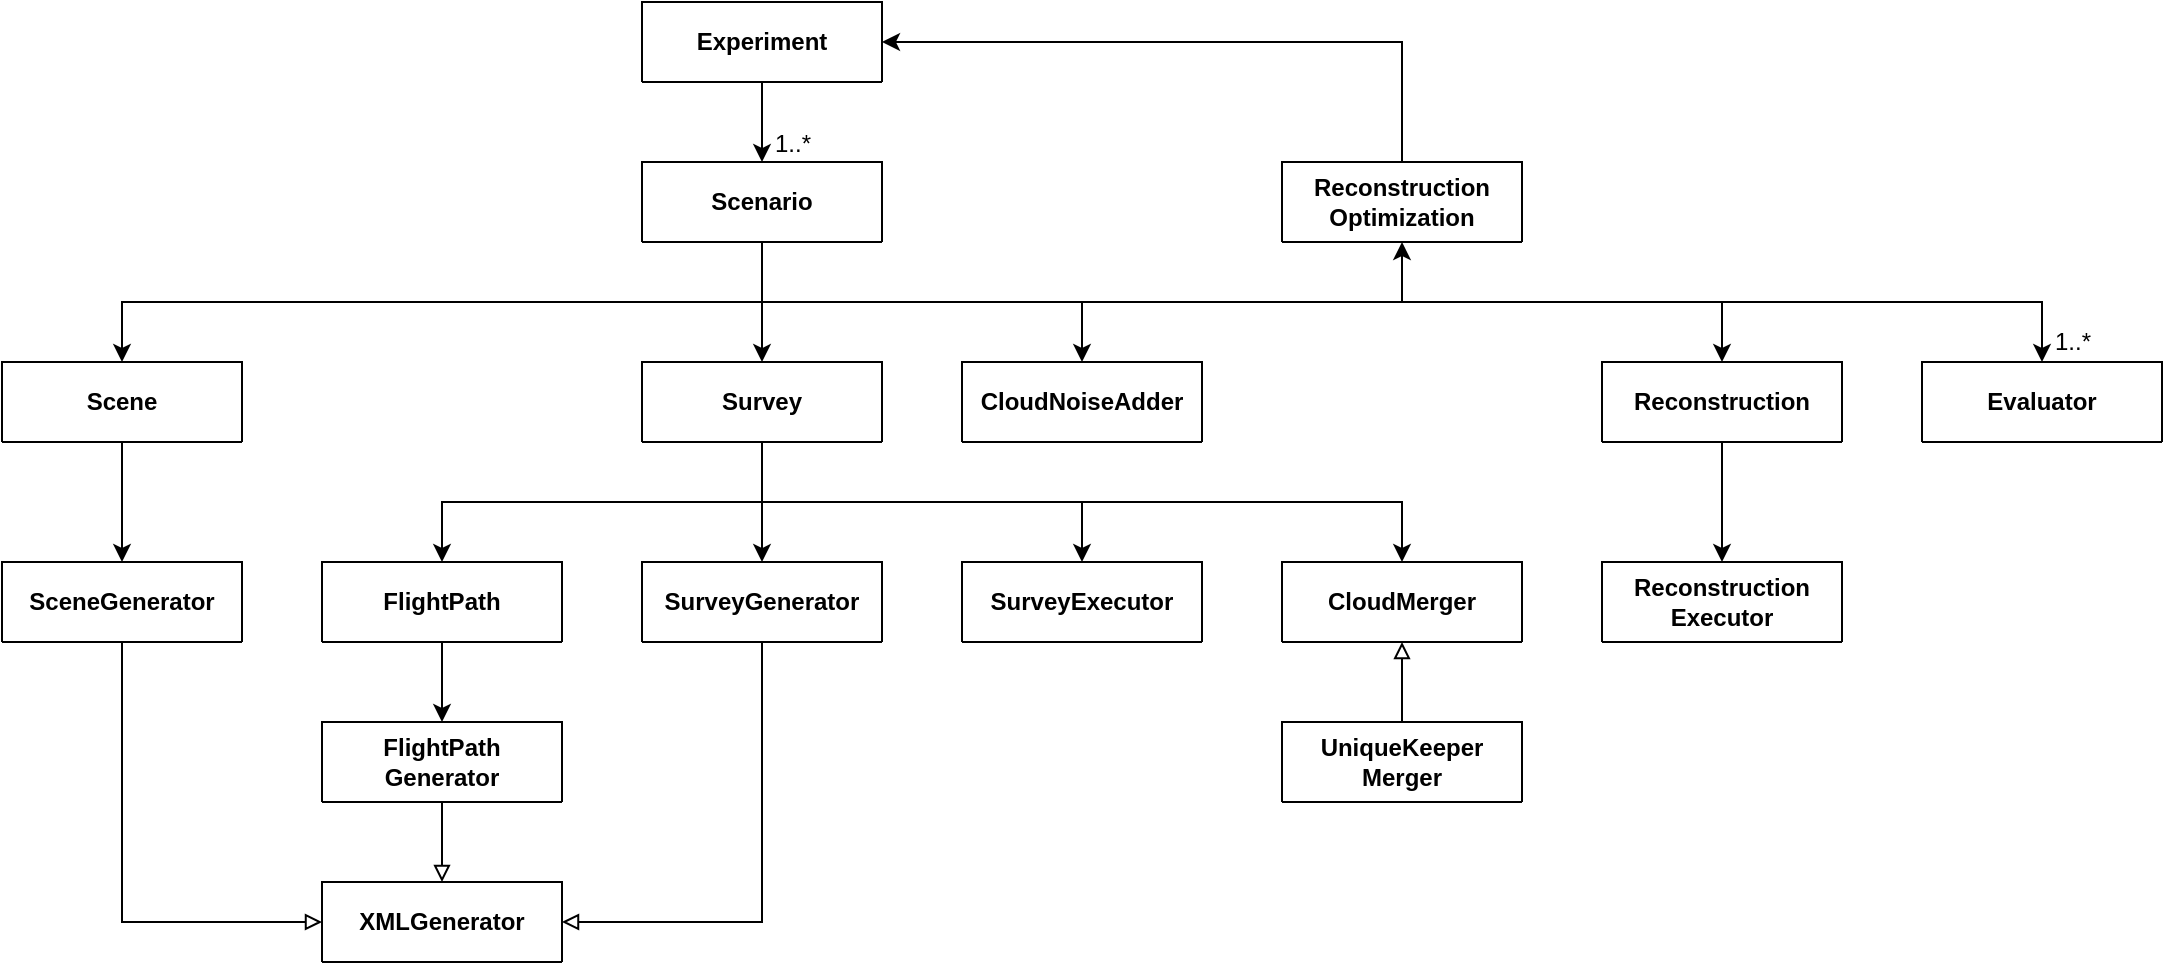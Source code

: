 <mxfile version="24.4.8" type="device">
  <diagram name="Page-1" id="EfAw8laBPQWMsCW0vwPY">
    <mxGraphModel dx="1478" dy="849" grid="1" gridSize="10" guides="1" tooltips="1" connect="1" arrows="1" fold="1" page="1" pageScale="1" pageWidth="2336" pageHeight="1654" math="0" shadow="0">
      <root>
        <mxCell id="0" />
        <mxCell id="1" parent="0" />
        <mxCell id="gplAhbZoMSeWkt-ECcsY-25" style="edgeStyle=orthogonalEdgeStyle;rounded=0;orthogonalLoop=1;jettySize=auto;html=1;" edge="1" parent="1" source="gplAhbZoMSeWkt-ECcsY-5" target="gplAhbZoMSeWkt-ECcsY-9">
          <mxGeometry relative="1" as="geometry" />
        </mxCell>
        <mxCell id="gplAhbZoMSeWkt-ECcsY-44" value="&lt;font style=&quot;font-size: 12px;&quot;&gt;1..*&lt;/font&gt;" style="edgeLabel;html=1;align=center;verticalAlign=middle;resizable=0;points=[];fontFamily=Helvetica;fontSize=11;fontColor=default;labelBackgroundColor=default;" vertex="1" connectable="0" parent="gplAhbZoMSeWkt-ECcsY-25">
          <mxGeometry x="0.763" y="1" relative="1" as="geometry">
            <mxPoint x="14" y="-5" as="offset" />
          </mxGeometry>
        </mxCell>
        <mxCell id="gplAhbZoMSeWkt-ECcsY-5" value="&lt;b&gt;Experiment&lt;/b&gt;" style="swimlane;fontStyle=0;childLayout=stackLayout;horizontal=1;startSize=40;fillColor=none;horizontalStack=0;resizeParent=1;resizeParentMax=0;resizeLast=0;collapsible=1;marginBottom=0;whiteSpace=wrap;html=1;" vertex="1" parent="1">
          <mxGeometry x="1240" y="680" width="120" height="40" as="geometry" />
        </mxCell>
        <mxCell id="gplAhbZoMSeWkt-ECcsY-26" style="edgeStyle=orthogonalEdgeStyle;rounded=0;orthogonalLoop=1;jettySize=auto;html=1;" edge="1" parent="1" source="gplAhbZoMSeWkt-ECcsY-9" target="gplAhbZoMSeWkt-ECcsY-10">
          <mxGeometry relative="1" as="geometry" />
        </mxCell>
        <mxCell id="gplAhbZoMSeWkt-ECcsY-35" style="edgeStyle=elbowEdgeStyle;rounded=0;orthogonalLoop=1;jettySize=auto;html=1;elbow=vertical;" edge="1" parent="1" source="gplAhbZoMSeWkt-ECcsY-9" target="gplAhbZoMSeWkt-ECcsY-17">
          <mxGeometry relative="1" as="geometry" />
        </mxCell>
        <mxCell id="gplAhbZoMSeWkt-ECcsY-36" style="edgeStyle=elbowEdgeStyle;rounded=0;orthogonalLoop=1;jettySize=auto;elbow=vertical;html=1;strokeColor=default;align=center;verticalAlign=middle;fontFamily=Helvetica;fontSize=11;fontColor=default;labelBackgroundColor=default;endArrow=classic;" edge="1" parent="1" source="gplAhbZoMSeWkt-ECcsY-9" target="gplAhbZoMSeWkt-ECcsY-14">
          <mxGeometry relative="1" as="geometry" />
        </mxCell>
        <mxCell id="gplAhbZoMSeWkt-ECcsY-37" style="edgeStyle=elbowEdgeStyle;rounded=0;orthogonalLoop=1;jettySize=auto;elbow=vertical;html=1;strokeColor=default;align=center;verticalAlign=middle;fontFamily=Helvetica;fontSize=11;fontColor=default;labelBackgroundColor=default;endArrow=classic;" edge="1" parent="1" source="gplAhbZoMSeWkt-ECcsY-9" target="gplAhbZoMSeWkt-ECcsY-23">
          <mxGeometry relative="1" as="geometry" />
        </mxCell>
        <mxCell id="gplAhbZoMSeWkt-ECcsY-38" style="edgeStyle=elbowEdgeStyle;rounded=0;orthogonalLoop=1;jettySize=auto;elbow=vertical;html=1;strokeColor=default;align=center;verticalAlign=middle;fontFamily=Helvetica;fontSize=11;fontColor=default;labelBackgroundColor=default;endArrow=classic;" edge="1" parent="1" source="gplAhbZoMSeWkt-ECcsY-9" target="gplAhbZoMSeWkt-ECcsY-24">
          <mxGeometry relative="1" as="geometry" />
        </mxCell>
        <mxCell id="gplAhbZoMSeWkt-ECcsY-45" value="&lt;font style=&quot;font-size: 12px;&quot;&gt;1..*&lt;/font&gt;" style="edgeLabel;html=1;align=center;verticalAlign=middle;resizable=0;points=[];fontFamily=Helvetica;fontSize=11;fontColor=default;labelBackgroundColor=default;" vertex="1" connectable="0" parent="gplAhbZoMSeWkt-ECcsY-38">
          <mxGeometry x="0.974" y="-1" relative="1" as="geometry">
            <mxPoint x="16" y="-1" as="offset" />
          </mxGeometry>
        </mxCell>
        <mxCell id="gplAhbZoMSeWkt-ECcsY-42" style="edgeStyle=elbowEdgeStyle;rounded=0;orthogonalLoop=1;jettySize=auto;elbow=vertical;html=1;strokeColor=default;align=center;verticalAlign=middle;fontFamily=Helvetica;fontSize=11;fontColor=default;labelBackgroundColor=default;endArrow=classic;" edge="1" parent="1" source="gplAhbZoMSeWkt-ECcsY-9" target="gplAhbZoMSeWkt-ECcsY-22">
          <mxGeometry relative="1" as="geometry">
            <Array as="points">
              <mxPoint x="1460" y="830" />
            </Array>
          </mxGeometry>
        </mxCell>
        <mxCell id="gplAhbZoMSeWkt-ECcsY-9" value="&lt;b&gt;Scenario&lt;/b&gt;" style="swimlane;fontStyle=0;childLayout=stackLayout;horizontal=1;startSize=40;fillColor=none;horizontalStack=0;resizeParent=1;resizeParentMax=0;resizeLast=0;collapsible=1;marginBottom=0;whiteSpace=wrap;html=1;" vertex="1" parent="1">
          <mxGeometry x="1240" y="760" width="120" height="40" as="geometry" />
        </mxCell>
        <mxCell id="gplAhbZoMSeWkt-ECcsY-27" style="edgeStyle=orthogonalEdgeStyle;rounded=0;orthogonalLoop=1;jettySize=auto;html=1;" edge="1" parent="1" source="gplAhbZoMSeWkt-ECcsY-10" target="gplAhbZoMSeWkt-ECcsY-11">
          <mxGeometry relative="1" as="geometry" />
        </mxCell>
        <mxCell id="gplAhbZoMSeWkt-ECcsY-39" style="edgeStyle=elbowEdgeStyle;rounded=0;orthogonalLoop=1;jettySize=auto;elbow=vertical;html=1;strokeColor=default;align=center;verticalAlign=middle;fontFamily=Helvetica;fontSize=11;fontColor=default;labelBackgroundColor=default;endArrow=classic;" edge="1" parent="1" source="gplAhbZoMSeWkt-ECcsY-10" target="gplAhbZoMSeWkt-ECcsY-12">
          <mxGeometry relative="1" as="geometry" />
        </mxCell>
        <mxCell id="gplAhbZoMSeWkt-ECcsY-40" style="edgeStyle=elbowEdgeStyle;rounded=0;orthogonalLoop=1;jettySize=auto;elbow=vertical;html=1;strokeColor=default;align=center;verticalAlign=middle;fontFamily=Helvetica;fontSize=11;fontColor=default;labelBackgroundColor=default;endArrow=classic;" edge="1" parent="1" source="gplAhbZoMSeWkt-ECcsY-10" target="gplAhbZoMSeWkt-ECcsY-18">
          <mxGeometry relative="1" as="geometry" />
        </mxCell>
        <mxCell id="gplAhbZoMSeWkt-ECcsY-41" style="edgeStyle=elbowEdgeStyle;rounded=0;orthogonalLoop=1;jettySize=auto;elbow=vertical;html=1;strokeColor=default;align=center;verticalAlign=middle;fontFamily=Helvetica;fontSize=11;fontColor=default;labelBackgroundColor=default;endArrow=classic;" edge="1" parent="1" source="gplAhbZoMSeWkt-ECcsY-10" target="gplAhbZoMSeWkt-ECcsY-19">
          <mxGeometry relative="1" as="geometry" />
        </mxCell>
        <mxCell id="gplAhbZoMSeWkt-ECcsY-10" value="&lt;b&gt;Survey&lt;/b&gt;" style="swimlane;fontStyle=0;childLayout=stackLayout;horizontal=1;startSize=40;fillColor=none;horizontalStack=0;resizeParent=1;resizeParentMax=0;resizeLast=0;collapsible=1;marginBottom=0;whiteSpace=wrap;html=1;" vertex="1" parent="1">
          <mxGeometry x="1240" y="860" width="120" height="40" as="geometry" />
        </mxCell>
        <mxCell id="gplAhbZoMSeWkt-ECcsY-32" style="edgeStyle=orthogonalEdgeStyle;rounded=0;orthogonalLoop=1;jettySize=auto;html=1;endArrow=block;endFill=0;" edge="1" parent="1" source="gplAhbZoMSeWkt-ECcsY-11" target="gplAhbZoMSeWkt-ECcsY-16">
          <mxGeometry relative="1" as="geometry">
            <Array as="points">
              <mxPoint x="1300" y="1140" />
            </Array>
          </mxGeometry>
        </mxCell>
        <mxCell id="gplAhbZoMSeWkt-ECcsY-11" value="&lt;b&gt;SurveyGenerator&lt;/b&gt;" style="swimlane;fontStyle=0;childLayout=stackLayout;horizontal=1;startSize=40;fillColor=none;horizontalStack=0;resizeParent=1;resizeParentMax=0;resizeLast=0;collapsible=1;marginBottom=0;whiteSpace=wrap;html=1;" vertex="1" parent="1">
          <mxGeometry x="1240" y="960" width="120" height="40" as="geometry" />
        </mxCell>
        <mxCell id="gplAhbZoMSeWkt-ECcsY-29" style="edgeStyle=orthogonalEdgeStyle;rounded=0;orthogonalLoop=1;jettySize=auto;html=1;" edge="1" parent="1" source="gplAhbZoMSeWkt-ECcsY-12" target="gplAhbZoMSeWkt-ECcsY-15">
          <mxGeometry relative="1" as="geometry" />
        </mxCell>
        <mxCell id="gplAhbZoMSeWkt-ECcsY-12" value="&lt;b&gt;FlightPath&lt;/b&gt;" style="swimlane;fontStyle=0;childLayout=stackLayout;horizontal=1;startSize=40;fillColor=none;horizontalStack=0;resizeParent=1;resizeParentMax=0;resizeLast=0;collapsible=1;marginBottom=0;whiteSpace=wrap;html=1;" vertex="1" parent="1">
          <mxGeometry x="1080" y="960" width="120" height="40" as="geometry" />
        </mxCell>
        <mxCell id="gplAhbZoMSeWkt-ECcsY-31" style="edgeStyle=orthogonalEdgeStyle;rounded=0;orthogonalLoop=1;jettySize=auto;html=1;endArrow=block;endFill=0;" edge="1" parent="1" source="gplAhbZoMSeWkt-ECcsY-13" target="gplAhbZoMSeWkt-ECcsY-16">
          <mxGeometry relative="1" as="geometry">
            <Array as="points">
              <mxPoint x="980" y="1140" />
            </Array>
          </mxGeometry>
        </mxCell>
        <mxCell id="gplAhbZoMSeWkt-ECcsY-13" value="&lt;b&gt;SceneGenerator&lt;/b&gt;" style="swimlane;fontStyle=0;childLayout=stackLayout;horizontal=1;startSize=40;fillColor=none;horizontalStack=0;resizeParent=1;resizeParentMax=0;resizeLast=0;collapsible=1;marginBottom=0;whiteSpace=wrap;html=1;" vertex="1" parent="1">
          <mxGeometry x="920" y="960" width="120" height="40" as="geometry" />
        </mxCell>
        <mxCell id="gplAhbZoMSeWkt-ECcsY-28" style="edgeStyle=orthogonalEdgeStyle;rounded=0;orthogonalLoop=1;jettySize=auto;html=1;" edge="1" parent="1" source="gplAhbZoMSeWkt-ECcsY-14" target="gplAhbZoMSeWkt-ECcsY-13">
          <mxGeometry relative="1" as="geometry" />
        </mxCell>
        <mxCell id="gplAhbZoMSeWkt-ECcsY-14" value="&lt;b&gt;Scene&lt;/b&gt;" style="swimlane;fontStyle=0;childLayout=stackLayout;horizontal=1;startSize=40;fillColor=none;horizontalStack=0;resizeParent=1;resizeParentMax=0;resizeLast=0;collapsible=1;marginBottom=0;whiteSpace=wrap;html=1;" vertex="1" parent="1">
          <mxGeometry x="920" y="860" width="120" height="40" as="geometry" />
        </mxCell>
        <mxCell id="gplAhbZoMSeWkt-ECcsY-30" style="edgeStyle=orthogonalEdgeStyle;rounded=0;orthogonalLoop=1;jettySize=auto;html=1;endArrow=block;endFill=0;" edge="1" parent="1" source="gplAhbZoMSeWkt-ECcsY-15" target="gplAhbZoMSeWkt-ECcsY-16">
          <mxGeometry relative="1" as="geometry" />
        </mxCell>
        <mxCell id="gplAhbZoMSeWkt-ECcsY-15" value="&lt;b&gt;FlightPath&lt;/b&gt;&lt;div&gt;&lt;b&gt;Generator&lt;/b&gt;&lt;/div&gt;" style="swimlane;fontStyle=0;childLayout=stackLayout;horizontal=1;startSize=40;fillColor=none;horizontalStack=0;resizeParent=1;resizeParentMax=0;resizeLast=0;collapsible=1;marginBottom=0;whiteSpace=wrap;html=1;" vertex="1" parent="1">
          <mxGeometry x="1080" y="1040" width="120" height="40" as="geometry" />
        </mxCell>
        <mxCell id="gplAhbZoMSeWkt-ECcsY-16" value="&lt;b&gt;XMLGenerator&lt;/b&gt;" style="swimlane;fontStyle=0;childLayout=stackLayout;horizontal=1;startSize=40;fillColor=none;horizontalStack=0;resizeParent=1;resizeParentMax=0;resizeLast=0;collapsible=1;marginBottom=0;whiteSpace=wrap;html=1;" vertex="1" parent="1">
          <mxGeometry x="1080" y="1120" width="120" height="40" as="geometry" />
        </mxCell>
        <mxCell id="gplAhbZoMSeWkt-ECcsY-17" value="&lt;b&gt;CloudNoiseAdder&lt;/b&gt;" style="swimlane;fontStyle=0;childLayout=stackLayout;horizontal=1;startSize=40;fillColor=none;horizontalStack=0;resizeParent=1;resizeParentMax=0;resizeLast=0;collapsible=1;marginBottom=0;whiteSpace=wrap;html=1;" vertex="1" parent="1">
          <mxGeometry x="1400" y="860" width="120" height="40" as="geometry" />
        </mxCell>
        <mxCell id="gplAhbZoMSeWkt-ECcsY-18" value="&lt;b&gt;SurveyExecutor&lt;/b&gt;" style="swimlane;fontStyle=0;childLayout=stackLayout;horizontal=1;startSize=40;fillColor=none;horizontalStack=0;resizeParent=1;resizeParentMax=0;resizeLast=0;collapsible=1;marginBottom=0;whiteSpace=wrap;html=1;" vertex="1" parent="1">
          <mxGeometry x="1400" y="960" width="120" height="40" as="geometry" />
        </mxCell>
        <mxCell id="gplAhbZoMSeWkt-ECcsY-19" value="&lt;b&gt;CloudMerger&lt;/b&gt;" style="swimlane;fontStyle=0;childLayout=stackLayout;horizontal=1;startSize=40;fillColor=none;horizontalStack=0;resizeParent=1;resizeParentMax=0;resizeLast=0;collapsible=1;marginBottom=0;whiteSpace=wrap;html=1;" vertex="1" parent="1">
          <mxGeometry x="1560" y="960" width="120" height="40" as="geometry" />
        </mxCell>
        <mxCell id="gplAhbZoMSeWkt-ECcsY-34" style="edgeStyle=orthogonalEdgeStyle;rounded=0;orthogonalLoop=1;jettySize=auto;html=1;endArrow=block;endFill=0;" edge="1" parent="1" source="gplAhbZoMSeWkt-ECcsY-20" target="gplAhbZoMSeWkt-ECcsY-19">
          <mxGeometry relative="1" as="geometry" />
        </mxCell>
        <mxCell id="gplAhbZoMSeWkt-ECcsY-20" value="&lt;b&gt;UniqueKeeper&lt;/b&gt;&lt;div&gt;&lt;b&gt;Merger&lt;/b&gt;&lt;/div&gt;" style="swimlane;fontStyle=0;childLayout=stackLayout;horizontal=1;startSize=40;fillColor=none;horizontalStack=0;resizeParent=1;resizeParentMax=0;resizeLast=0;collapsible=1;marginBottom=0;whiteSpace=wrap;html=1;" vertex="1" parent="1">
          <mxGeometry x="1560" y="1040" width="120" height="40" as="geometry" />
        </mxCell>
        <mxCell id="gplAhbZoMSeWkt-ECcsY-21" value="&lt;b&gt;Reconstruction&lt;/b&gt;&lt;div&gt;&lt;b&gt;Executor&lt;/b&gt;&lt;/div&gt;" style="swimlane;fontStyle=0;childLayout=stackLayout;horizontal=1;startSize=40;fillColor=none;horizontalStack=0;resizeParent=1;resizeParentMax=0;resizeLast=0;collapsible=1;marginBottom=0;whiteSpace=wrap;html=1;" vertex="1" parent="1">
          <mxGeometry x="1720" y="960" width="120" height="40" as="geometry" />
        </mxCell>
        <mxCell id="gplAhbZoMSeWkt-ECcsY-43" style="edgeStyle=elbowEdgeStyle;rounded=0;orthogonalLoop=1;jettySize=auto;elbow=vertical;html=1;strokeColor=default;align=center;verticalAlign=middle;fontFamily=Helvetica;fontSize=11;fontColor=default;labelBackgroundColor=default;endArrow=classic;" edge="1" parent="1" source="gplAhbZoMSeWkt-ECcsY-22" target="gplAhbZoMSeWkt-ECcsY-5">
          <mxGeometry relative="1" as="geometry">
            <Array as="points">
              <mxPoint x="1460" y="700" />
            </Array>
          </mxGeometry>
        </mxCell>
        <mxCell id="gplAhbZoMSeWkt-ECcsY-22" value="&lt;b&gt;Reconstruction&lt;/b&gt;&lt;div&gt;&lt;b&gt;Optimization&lt;/b&gt;&lt;/div&gt;" style="swimlane;fontStyle=0;childLayout=stackLayout;horizontal=1;startSize=40;fillColor=none;horizontalStack=0;resizeParent=1;resizeParentMax=0;resizeLast=0;collapsible=1;marginBottom=0;whiteSpace=wrap;html=1;" vertex="1" parent="1">
          <mxGeometry x="1560" y="760" width="120" height="40" as="geometry" />
        </mxCell>
        <mxCell id="gplAhbZoMSeWkt-ECcsY-33" style="edgeStyle=orthogonalEdgeStyle;rounded=0;orthogonalLoop=1;jettySize=auto;html=1;" edge="1" parent="1" source="gplAhbZoMSeWkt-ECcsY-23" target="gplAhbZoMSeWkt-ECcsY-21">
          <mxGeometry relative="1" as="geometry" />
        </mxCell>
        <mxCell id="gplAhbZoMSeWkt-ECcsY-23" value="&lt;b&gt;Reconstruction&lt;/b&gt;" style="swimlane;fontStyle=0;childLayout=stackLayout;horizontal=1;startSize=40;fillColor=none;horizontalStack=0;resizeParent=1;resizeParentMax=0;resizeLast=0;collapsible=1;marginBottom=0;whiteSpace=wrap;html=1;" vertex="1" parent="1">
          <mxGeometry x="1720" y="860" width="120" height="40" as="geometry" />
        </mxCell>
        <mxCell id="gplAhbZoMSeWkt-ECcsY-24" value="&lt;b&gt;Evaluator&lt;/b&gt;" style="swimlane;fontStyle=0;childLayout=stackLayout;horizontal=1;startSize=40;fillColor=none;horizontalStack=0;resizeParent=1;resizeParentMax=0;resizeLast=0;collapsible=1;marginBottom=0;whiteSpace=wrap;html=1;" vertex="1" parent="1">
          <mxGeometry x="1880" y="860" width="120" height="40" as="geometry" />
        </mxCell>
      </root>
    </mxGraphModel>
  </diagram>
</mxfile>
